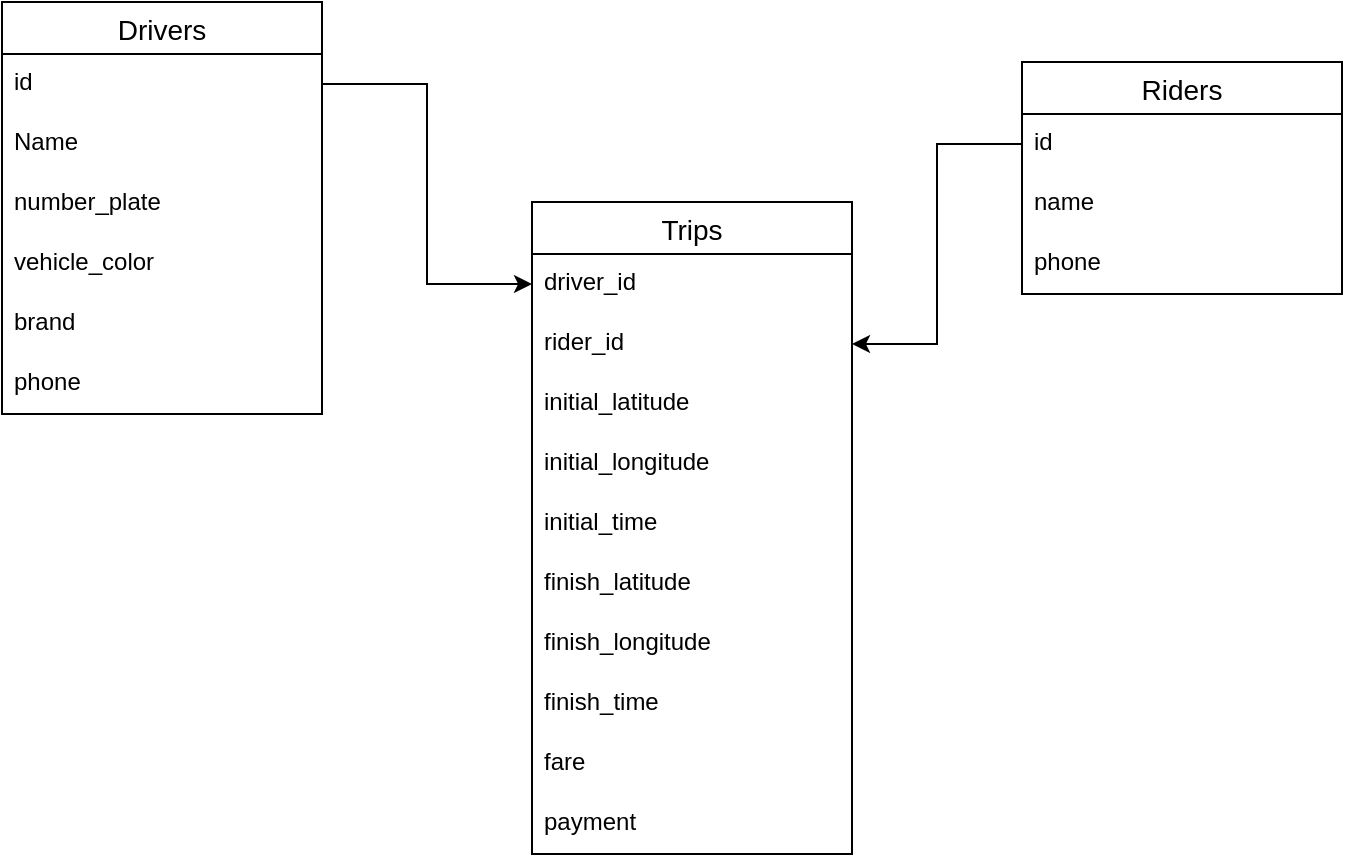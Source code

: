 <mxfile version="14.9.2" type="github">
  <diagram id="ZkVQFVhztQQ-F-a7o0eO" name="Page-1">
    <mxGraphModel dx="868" dy="420" grid="1" gridSize="10" guides="1" tooltips="1" connect="1" arrows="1" fold="1" page="1" pageScale="1" pageWidth="850" pageHeight="1100" math="0" shadow="0">
      <root>
        <mxCell id="0" />
        <mxCell id="1" parent="0" />
        <mxCell id="nrwpa5GWGGblGJ6RY6y--7" value="Drivers" style="swimlane;fontStyle=0;childLayout=stackLayout;horizontal=1;startSize=26;horizontalStack=0;resizeParent=1;resizeParentMax=0;resizeLast=0;collapsible=1;marginBottom=0;align=center;fontSize=14;" vertex="1" parent="1">
          <mxGeometry x="80" y="80" width="160" height="206" as="geometry" />
        </mxCell>
        <mxCell id="nrwpa5GWGGblGJ6RY6y--20" value="id" style="text;strokeColor=none;fillColor=none;spacingLeft=4;spacingRight=4;overflow=hidden;rotatable=0;points=[[0,0.5],[1,0.5]];portConstraint=eastwest;fontSize=12;" vertex="1" parent="nrwpa5GWGGblGJ6RY6y--7">
          <mxGeometry y="26" width="160" height="30" as="geometry" />
        </mxCell>
        <mxCell id="nrwpa5GWGGblGJ6RY6y--8" value="Name" style="text;strokeColor=none;fillColor=none;spacingLeft=4;spacingRight=4;overflow=hidden;rotatable=0;points=[[0,0.5],[1,0.5]];portConstraint=eastwest;fontSize=12;" vertex="1" parent="nrwpa5GWGGblGJ6RY6y--7">
          <mxGeometry y="56" width="160" height="30" as="geometry" />
        </mxCell>
        <mxCell id="nrwpa5GWGGblGJ6RY6y--9" value="number_plate" style="text;strokeColor=none;fillColor=none;spacingLeft=4;spacingRight=4;overflow=hidden;rotatable=0;points=[[0,0.5],[1,0.5]];portConstraint=eastwest;fontSize=12;" vertex="1" parent="nrwpa5GWGGblGJ6RY6y--7">
          <mxGeometry y="86" width="160" height="30" as="geometry" />
        </mxCell>
        <mxCell id="nrwpa5GWGGblGJ6RY6y--19" value="vehicle_color" style="text;strokeColor=none;fillColor=none;spacingLeft=4;spacingRight=4;overflow=hidden;rotatable=0;points=[[0,0.5],[1,0.5]];portConstraint=eastwest;fontSize=12;" vertex="1" parent="nrwpa5GWGGblGJ6RY6y--7">
          <mxGeometry y="116" width="160" height="30" as="geometry" />
        </mxCell>
        <mxCell id="nrwpa5GWGGblGJ6RY6y--21" value="brand" style="text;strokeColor=none;fillColor=none;spacingLeft=4;spacingRight=4;overflow=hidden;rotatable=0;points=[[0,0.5],[1,0.5]];portConstraint=eastwest;fontSize=12;" vertex="1" parent="nrwpa5GWGGblGJ6RY6y--7">
          <mxGeometry y="146" width="160" height="30" as="geometry" />
        </mxCell>
        <mxCell id="nrwpa5GWGGblGJ6RY6y--30" value="phone" style="text;strokeColor=none;fillColor=none;spacingLeft=4;spacingRight=4;overflow=hidden;rotatable=0;points=[[0,0.5],[1,0.5]];portConstraint=eastwest;fontSize=12;" vertex="1" parent="nrwpa5GWGGblGJ6RY6y--7">
          <mxGeometry y="176" width="160" height="30" as="geometry" />
        </mxCell>
        <mxCell id="nrwpa5GWGGblGJ6RY6y--11" value="Trips" style="swimlane;fontStyle=0;childLayout=stackLayout;horizontal=1;startSize=26;horizontalStack=0;resizeParent=1;resizeParentMax=0;resizeLast=0;collapsible=1;marginBottom=0;align=center;fontSize=14;" vertex="1" parent="1">
          <mxGeometry x="345" y="180" width="160" height="326" as="geometry" />
        </mxCell>
        <mxCell id="nrwpa5GWGGblGJ6RY6y--12" value="driver_id" style="text;strokeColor=none;fillColor=none;spacingLeft=4;spacingRight=4;overflow=hidden;rotatable=0;points=[[0,0.5],[1,0.5]];portConstraint=eastwest;fontSize=12;" vertex="1" parent="nrwpa5GWGGblGJ6RY6y--11">
          <mxGeometry y="26" width="160" height="30" as="geometry" />
        </mxCell>
        <mxCell id="nrwpa5GWGGblGJ6RY6y--13" value="rider_id" style="text;strokeColor=none;fillColor=none;spacingLeft=4;spacingRight=4;overflow=hidden;rotatable=0;points=[[0,0.5],[1,0.5]];portConstraint=eastwest;fontSize=12;" vertex="1" parent="nrwpa5GWGGblGJ6RY6y--11">
          <mxGeometry y="56" width="160" height="30" as="geometry" />
        </mxCell>
        <mxCell id="nrwpa5GWGGblGJ6RY6y--14" value="initial_latitude" style="text;strokeColor=none;fillColor=none;spacingLeft=4;spacingRight=4;overflow=hidden;rotatable=0;points=[[0,0.5],[1,0.5]];portConstraint=eastwest;fontSize=12;" vertex="1" parent="nrwpa5GWGGblGJ6RY6y--11">
          <mxGeometry y="86" width="160" height="30" as="geometry" />
        </mxCell>
        <mxCell id="nrwpa5GWGGblGJ6RY6y--22" value="initial_longitude" style="text;strokeColor=none;fillColor=none;spacingLeft=4;spacingRight=4;overflow=hidden;rotatable=0;points=[[0,0.5],[1,0.5]];portConstraint=eastwest;fontSize=12;" vertex="1" parent="nrwpa5GWGGblGJ6RY6y--11">
          <mxGeometry y="116" width="160" height="30" as="geometry" />
        </mxCell>
        <mxCell id="nrwpa5GWGGblGJ6RY6y--23" value="initial_time" style="text;strokeColor=none;fillColor=none;spacingLeft=4;spacingRight=4;overflow=hidden;rotatable=0;points=[[0,0.5],[1,0.5]];portConstraint=eastwest;fontSize=12;" vertex="1" parent="nrwpa5GWGGblGJ6RY6y--11">
          <mxGeometry y="146" width="160" height="30" as="geometry" />
        </mxCell>
        <mxCell id="nrwpa5GWGGblGJ6RY6y--24" value="finish_latitude" style="text;strokeColor=none;fillColor=none;spacingLeft=4;spacingRight=4;overflow=hidden;rotatable=0;points=[[0,0.5],[1,0.5]];portConstraint=eastwest;fontSize=12;" vertex="1" parent="nrwpa5GWGGblGJ6RY6y--11">
          <mxGeometry y="176" width="160" height="30" as="geometry" />
        </mxCell>
        <mxCell id="nrwpa5GWGGblGJ6RY6y--26" value="finish_longitude" style="text;strokeColor=none;fillColor=none;spacingLeft=4;spacingRight=4;overflow=hidden;rotatable=0;points=[[0,0.5],[1,0.5]];portConstraint=eastwest;fontSize=12;" vertex="1" parent="nrwpa5GWGGblGJ6RY6y--11">
          <mxGeometry y="206" width="160" height="30" as="geometry" />
        </mxCell>
        <mxCell id="nrwpa5GWGGblGJ6RY6y--27" value="finish_time" style="text;strokeColor=none;fillColor=none;spacingLeft=4;spacingRight=4;overflow=hidden;rotatable=0;points=[[0,0.5],[1,0.5]];portConstraint=eastwest;fontSize=12;" vertex="1" parent="nrwpa5GWGGblGJ6RY6y--11">
          <mxGeometry y="236" width="160" height="30" as="geometry" />
        </mxCell>
        <mxCell id="nrwpa5GWGGblGJ6RY6y--25" value="fare" style="text;strokeColor=none;fillColor=none;spacingLeft=4;spacingRight=4;overflow=hidden;rotatable=0;points=[[0,0.5],[1,0.5]];portConstraint=eastwest;fontSize=12;" vertex="1" parent="nrwpa5GWGGblGJ6RY6y--11">
          <mxGeometry y="266" width="160" height="30" as="geometry" />
        </mxCell>
        <mxCell id="nrwpa5GWGGblGJ6RY6y--35" value="payment" style="text;strokeColor=none;fillColor=none;spacingLeft=4;spacingRight=4;overflow=hidden;rotatable=0;points=[[0,0.5],[1,0.5]];portConstraint=eastwest;fontSize=12;" vertex="1" parent="nrwpa5GWGGblGJ6RY6y--11">
          <mxGeometry y="296" width="160" height="30" as="geometry" />
        </mxCell>
        <mxCell id="nrwpa5GWGGblGJ6RY6y--15" value="Riders" style="swimlane;fontStyle=0;childLayout=stackLayout;horizontal=1;startSize=26;horizontalStack=0;resizeParent=1;resizeParentMax=0;resizeLast=0;collapsible=1;marginBottom=0;align=center;fontSize=14;" vertex="1" parent="1">
          <mxGeometry x="590" y="110" width="160" height="116" as="geometry" />
        </mxCell>
        <mxCell id="nrwpa5GWGGblGJ6RY6y--32" value="id" style="text;strokeColor=none;fillColor=none;spacingLeft=4;spacingRight=4;overflow=hidden;rotatable=0;points=[[0,0.5],[1,0.5]];portConstraint=eastwest;fontSize=12;" vertex="1" parent="nrwpa5GWGGblGJ6RY6y--15">
          <mxGeometry y="26" width="160" height="30" as="geometry" />
        </mxCell>
        <mxCell id="nrwpa5GWGGblGJ6RY6y--16" value="name" style="text;strokeColor=none;fillColor=none;spacingLeft=4;spacingRight=4;overflow=hidden;rotatable=0;points=[[0,0.5],[1,0.5]];portConstraint=eastwest;fontSize=12;" vertex="1" parent="nrwpa5GWGGblGJ6RY6y--15">
          <mxGeometry y="56" width="160" height="30" as="geometry" />
        </mxCell>
        <mxCell id="nrwpa5GWGGblGJ6RY6y--17" value="phone" style="text;strokeColor=none;fillColor=none;spacingLeft=4;spacingRight=4;overflow=hidden;rotatable=0;points=[[0,0.5],[1,0.5]];portConstraint=eastwest;fontSize=12;" vertex="1" parent="nrwpa5GWGGblGJ6RY6y--15">
          <mxGeometry y="86" width="160" height="30" as="geometry" />
        </mxCell>
        <mxCell id="nrwpa5GWGGblGJ6RY6y--33" style="edgeStyle=orthogonalEdgeStyle;rounded=0;orthogonalLoop=1;jettySize=auto;html=1;exitX=0;exitY=0.5;exitDx=0;exitDy=0;entryX=1;entryY=0.5;entryDx=0;entryDy=0;" edge="1" parent="1" source="nrwpa5GWGGblGJ6RY6y--32" target="nrwpa5GWGGblGJ6RY6y--13">
          <mxGeometry relative="1" as="geometry" />
        </mxCell>
        <mxCell id="nrwpa5GWGGblGJ6RY6y--34" style="edgeStyle=orthogonalEdgeStyle;rounded=0;orthogonalLoop=1;jettySize=auto;html=1;entryX=0;entryY=0.5;entryDx=0;entryDy=0;" edge="1" parent="1" source="nrwpa5GWGGblGJ6RY6y--20" target="nrwpa5GWGGblGJ6RY6y--12">
          <mxGeometry relative="1" as="geometry">
            <mxPoint x="260" y="121" as="targetPoint" />
          </mxGeometry>
        </mxCell>
      </root>
    </mxGraphModel>
  </diagram>
</mxfile>
